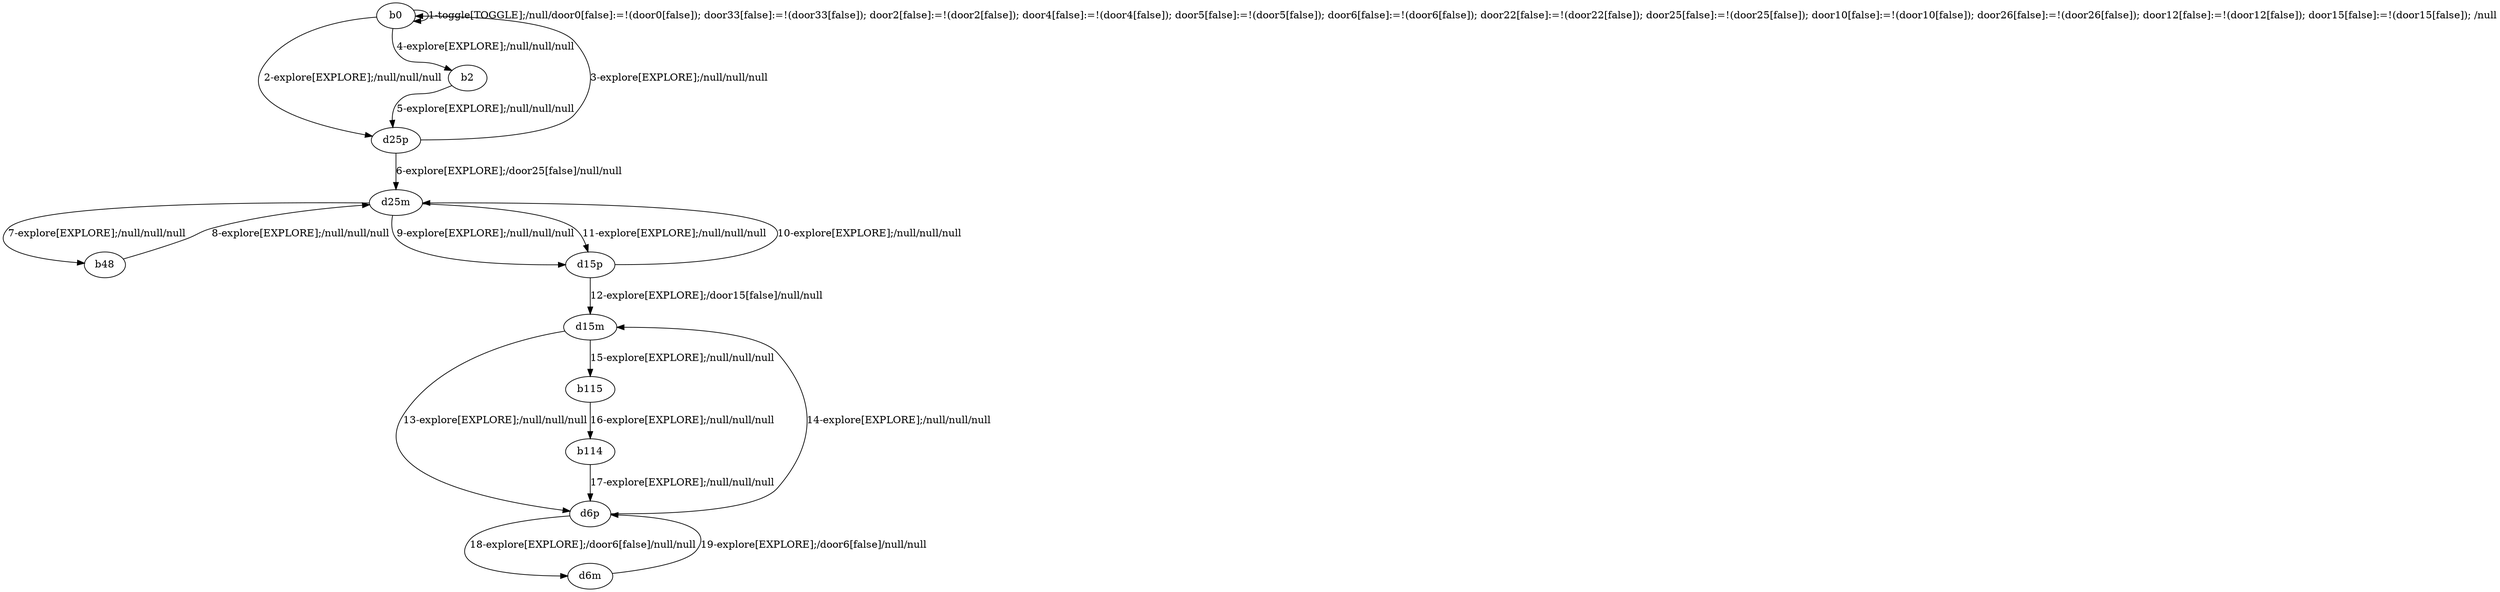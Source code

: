 # Total number of goals covered by this test: 4
# b115 --> b114
# d15m --> b115
# d6m --> d6p
# b114 --> d6p

digraph g {
"b0" -> "b0" [label = "1-toggle[TOGGLE];/null/door0[false]:=!(door0[false]); door33[false]:=!(door33[false]); door2[false]:=!(door2[false]); door4[false]:=!(door4[false]); door5[false]:=!(door5[false]); door6[false]:=!(door6[false]); door22[false]:=!(door22[false]); door25[false]:=!(door25[false]); door10[false]:=!(door10[false]); door26[false]:=!(door26[false]); door12[false]:=!(door12[false]); door15[false]:=!(door15[false]); /null"];
"b0" -> "d25p" [label = "2-explore[EXPLORE];/null/null/null"];
"d25p" -> "b0" [label = "3-explore[EXPLORE];/null/null/null"];
"b0" -> "b2" [label = "4-explore[EXPLORE];/null/null/null"];
"b2" -> "d25p" [label = "5-explore[EXPLORE];/null/null/null"];
"d25p" -> "d25m" [label = "6-explore[EXPLORE];/door25[false]/null/null"];
"d25m" -> "b48" [label = "7-explore[EXPLORE];/null/null/null"];
"b48" -> "d25m" [label = "8-explore[EXPLORE];/null/null/null"];
"d25m" -> "d15p" [label = "9-explore[EXPLORE];/null/null/null"];
"d15p" -> "d25m" [label = "10-explore[EXPLORE];/null/null/null"];
"d25m" -> "d15p" [label = "11-explore[EXPLORE];/null/null/null"];
"d15p" -> "d15m" [label = "12-explore[EXPLORE];/door15[false]/null/null"];
"d15m" -> "d6p" [label = "13-explore[EXPLORE];/null/null/null"];
"d6p" -> "d15m" [label = "14-explore[EXPLORE];/null/null/null"];
"d15m" -> "b115" [label = "15-explore[EXPLORE];/null/null/null"];
"b115" -> "b114" [label = "16-explore[EXPLORE];/null/null/null"];
"b114" -> "d6p" [label = "17-explore[EXPLORE];/null/null/null"];
"d6p" -> "d6m" [label = "18-explore[EXPLORE];/door6[false]/null/null"];
"d6m" -> "d6p" [label = "19-explore[EXPLORE];/door6[false]/null/null"];
}